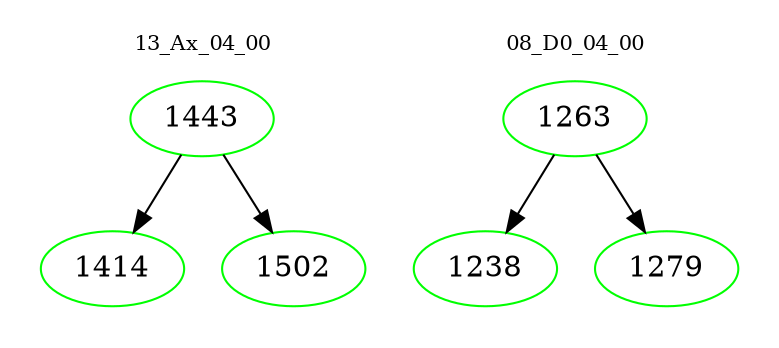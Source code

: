 digraph{
subgraph cluster_0 {
color = white
label = "13_Ax_04_00";
fontsize=10;
T0_1443 [label="1443", color="green"]
T0_1443 -> T0_1414 [color="black"]
T0_1414 [label="1414", color="green"]
T0_1443 -> T0_1502 [color="black"]
T0_1502 [label="1502", color="green"]
}
subgraph cluster_1 {
color = white
label = "08_D0_04_00";
fontsize=10;
T1_1263 [label="1263", color="green"]
T1_1263 -> T1_1238 [color="black"]
T1_1238 [label="1238", color="green"]
T1_1263 -> T1_1279 [color="black"]
T1_1279 [label="1279", color="green"]
}
}
